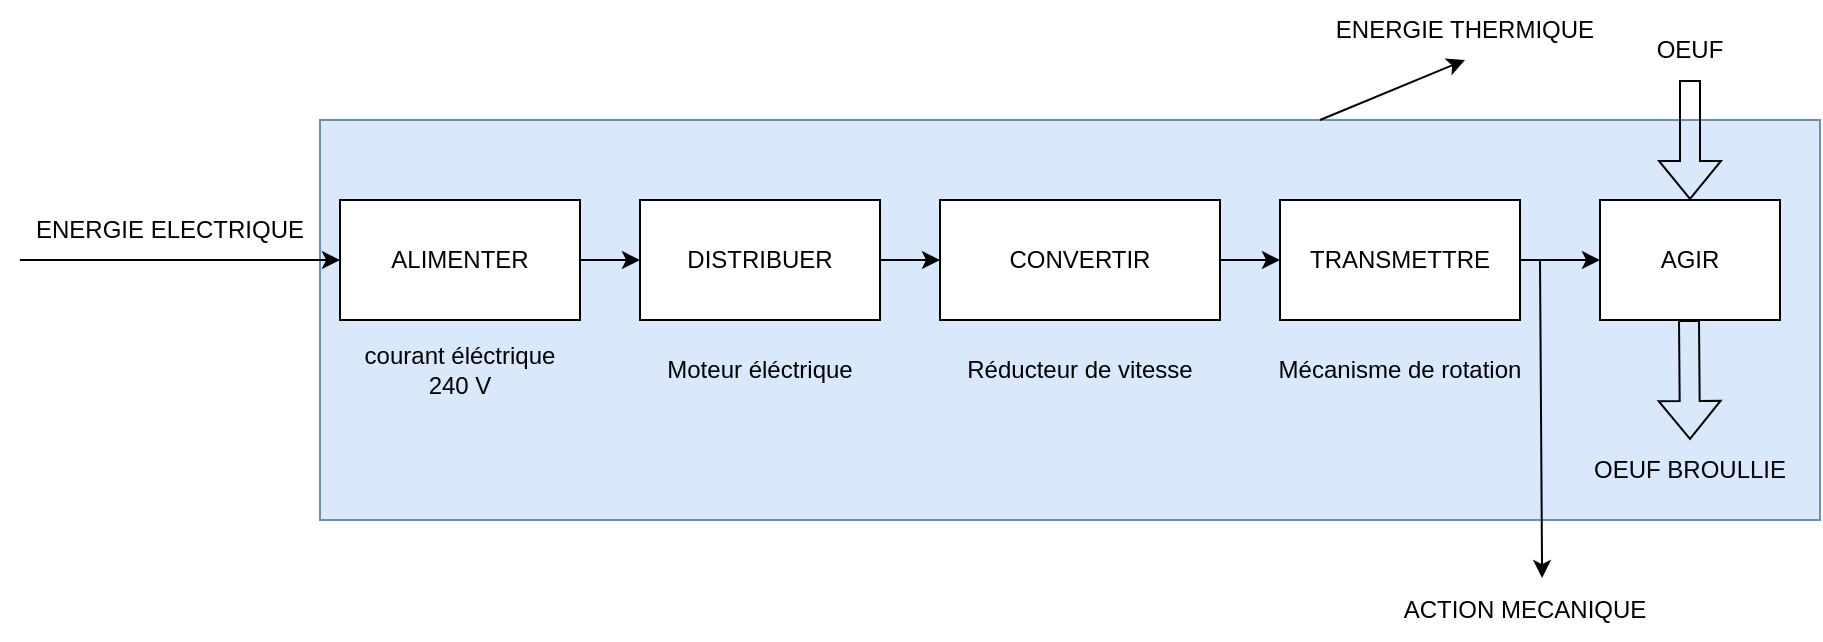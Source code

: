 <mxfile version="24.7.17">
  <diagram name="Page-1" id="aB7R8UUslmMWbTxOUo-9">
    <mxGraphModel dx="2493" dy="783" grid="1" gridSize="10" guides="1" tooltips="1" connect="1" arrows="1" fold="1" page="1" pageScale="1" pageWidth="827" pageHeight="1169" math="0" shadow="0">
      <root>
        <mxCell id="0" />
        <mxCell id="1" parent="0" />
        <mxCell id="vFz80GGjSzykPLV0MQeT-9" value="" style="rounded=0;whiteSpace=wrap;html=1;fillColor=#dae8fc;strokeColor=#6c8ebf;" vertex="1" parent="1">
          <mxGeometry x="10" y="190" width="750" height="200" as="geometry" />
        </mxCell>
        <mxCell id="vFz80GGjSzykPLV0MQeT-20" style="edgeStyle=orthogonalEdgeStyle;rounded=0;orthogonalLoop=1;jettySize=auto;html=1;exitX=1;exitY=0.5;exitDx=0;exitDy=0;entryX=0;entryY=0.5;entryDx=0;entryDy=0;" edge="1" parent="1" source="vFz80GGjSzykPLV0MQeT-1" target="vFz80GGjSzykPLV0MQeT-2">
          <mxGeometry relative="1" as="geometry" />
        </mxCell>
        <mxCell id="vFz80GGjSzykPLV0MQeT-1" value="ALIMENTER" style="rounded=0;whiteSpace=wrap;html=1;" vertex="1" parent="1">
          <mxGeometry x="20" y="230" width="120" height="60" as="geometry" />
        </mxCell>
        <mxCell id="vFz80GGjSzykPLV0MQeT-21" style="edgeStyle=orthogonalEdgeStyle;rounded=0;orthogonalLoop=1;jettySize=auto;html=1;exitX=1;exitY=0.5;exitDx=0;exitDy=0;entryX=0;entryY=0.5;entryDx=0;entryDy=0;" edge="1" parent="1" source="vFz80GGjSzykPLV0MQeT-2" target="vFz80GGjSzykPLV0MQeT-3">
          <mxGeometry relative="1" as="geometry" />
        </mxCell>
        <mxCell id="vFz80GGjSzykPLV0MQeT-2" value="DISTRIBUER" style="rounded=0;whiteSpace=wrap;html=1;" vertex="1" parent="1">
          <mxGeometry x="170" y="230" width="120" height="60" as="geometry" />
        </mxCell>
        <mxCell id="vFz80GGjSzykPLV0MQeT-22" style="edgeStyle=orthogonalEdgeStyle;rounded=0;orthogonalLoop=1;jettySize=auto;html=1;exitX=1;exitY=0.5;exitDx=0;exitDy=0;entryX=0;entryY=0.5;entryDx=0;entryDy=0;" edge="1" parent="1" source="vFz80GGjSzykPLV0MQeT-3" target="vFz80GGjSzykPLV0MQeT-5">
          <mxGeometry relative="1" as="geometry" />
        </mxCell>
        <mxCell id="vFz80GGjSzykPLV0MQeT-3" value="&lt;div&gt;CONVERTIR&lt;/div&gt;" style="rounded=0;whiteSpace=wrap;html=1;" vertex="1" parent="1">
          <mxGeometry x="320" y="230" width="140" height="60" as="geometry" />
        </mxCell>
        <mxCell id="vFz80GGjSzykPLV0MQeT-23" style="edgeStyle=orthogonalEdgeStyle;rounded=0;orthogonalLoop=1;jettySize=auto;html=1;exitX=1;exitY=0.5;exitDx=0;exitDy=0;entryX=0;entryY=0.5;entryDx=0;entryDy=0;" edge="1" parent="1" source="vFz80GGjSzykPLV0MQeT-5" target="vFz80GGjSzykPLV0MQeT-8">
          <mxGeometry relative="1" as="geometry" />
        </mxCell>
        <mxCell id="vFz80GGjSzykPLV0MQeT-5" value="TRANSMETTRE" style="rounded=0;whiteSpace=wrap;html=1;" vertex="1" parent="1">
          <mxGeometry x="490" y="230" width="120" height="60" as="geometry" />
        </mxCell>
        <mxCell id="vFz80GGjSzykPLV0MQeT-8" value="AGIR" style="rounded=0;whiteSpace=wrap;html=1;" vertex="1" parent="1">
          <mxGeometry x="650" y="230" width="90" height="60" as="geometry" />
        </mxCell>
        <mxCell id="vFz80GGjSzykPLV0MQeT-10" value="courant éléctrique&lt;div&gt;240 V&lt;/div&gt;" style="text;html=1;align=center;verticalAlign=middle;whiteSpace=wrap;rounded=0;" vertex="1" parent="1">
          <mxGeometry x="15" y="300" width="130" height="30" as="geometry" />
        </mxCell>
        <mxCell id="vFz80GGjSzykPLV0MQeT-11" value="Moteur éléctrique" style="text;html=1;align=center;verticalAlign=middle;whiteSpace=wrap;rounded=0;" vertex="1" parent="1">
          <mxGeometry x="165" y="300" width="130" height="30" as="geometry" />
        </mxCell>
        <mxCell id="vFz80GGjSzykPLV0MQeT-12" value="Réducteur de vitesse" style="text;html=1;align=center;verticalAlign=middle;whiteSpace=wrap;rounded=0;" vertex="1" parent="1">
          <mxGeometry x="325" y="300" width="130" height="30" as="geometry" />
        </mxCell>
        <mxCell id="vFz80GGjSzykPLV0MQeT-13" value="Mécanisme de rotation" style="text;html=1;align=center;verticalAlign=middle;whiteSpace=wrap;rounded=0;" vertex="1" parent="1">
          <mxGeometry x="485" y="300" width="130" height="30" as="geometry" />
        </mxCell>
        <mxCell id="vFz80GGjSzykPLV0MQeT-14" value="" style="shape=flexArrow;endArrow=classic;html=1;rounded=0;entryX=0.5;entryY=0;entryDx=0;entryDy=0;" edge="1" parent="1" target="vFz80GGjSzykPLV0MQeT-8">
          <mxGeometry width="50" height="50" relative="1" as="geometry">
            <mxPoint x="695" y="170" as="sourcePoint" />
            <mxPoint x="710" y="110" as="targetPoint" />
          </mxGeometry>
        </mxCell>
        <mxCell id="vFz80GGjSzykPLV0MQeT-15" value="OEUF" style="text;html=1;align=center;verticalAlign=middle;whiteSpace=wrap;rounded=0;" vertex="1" parent="1">
          <mxGeometry x="665" y="140" width="60" height="30" as="geometry" />
        </mxCell>
        <mxCell id="vFz80GGjSzykPLV0MQeT-16" value="OEUF BROULLIE" style="text;html=1;align=center;verticalAlign=middle;whiteSpace=wrap;rounded=0;" vertex="1" parent="1">
          <mxGeometry x="630" y="350" width="130" height="30" as="geometry" />
        </mxCell>
        <mxCell id="vFz80GGjSzykPLV0MQeT-17" value="" style="shape=flexArrow;endArrow=classic;html=1;rounded=0;" edge="1" parent="1">
          <mxGeometry width="50" height="50" relative="1" as="geometry">
            <mxPoint x="694.5" y="290" as="sourcePoint" />
            <mxPoint x="695" y="350" as="targetPoint" />
          </mxGeometry>
        </mxCell>
        <mxCell id="vFz80GGjSzykPLV0MQeT-25" value="" style="endArrow=classic;html=1;rounded=0;" edge="1" parent="1">
          <mxGeometry width="50" height="50" relative="1" as="geometry">
            <mxPoint x="-140" y="260" as="sourcePoint" />
            <mxPoint x="20" y="260" as="targetPoint" />
          </mxGeometry>
        </mxCell>
        <mxCell id="vFz80GGjSzykPLV0MQeT-27" value="ENERGIE ELECTRIQUE" style="text;html=1;align=center;verticalAlign=middle;whiteSpace=wrap;rounded=0;" vertex="1" parent="1">
          <mxGeometry x="-150" y="230" width="170" height="30" as="geometry" />
        </mxCell>
        <mxCell id="vFz80GGjSzykPLV0MQeT-30" value="" style="endArrow=classic;html=1;rounded=0;entryX=0.5;entryY=1;entryDx=0;entryDy=0;" edge="1" parent="1" target="vFz80GGjSzykPLV0MQeT-31">
          <mxGeometry width="50" height="50" relative="1" as="geometry">
            <mxPoint x="510" y="190" as="sourcePoint" />
            <mxPoint x="560" y="140" as="targetPoint" />
          </mxGeometry>
        </mxCell>
        <mxCell id="vFz80GGjSzykPLV0MQeT-31" value="ENERGIE THERMIQUE" style="text;html=1;align=center;verticalAlign=middle;whiteSpace=wrap;rounded=0;" vertex="1" parent="1">
          <mxGeometry x="510" y="130" width="145" height="30" as="geometry" />
        </mxCell>
        <mxCell id="vFz80GGjSzykPLV0MQeT-33" value="ACTION MECANIQUE" style="text;html=1;align=center;verticalAlign=middle;whiteSpace=wrap;rounded=0;" vertex="1" parent="1">
          <mxGeometry x="540" y="420" width="145" height="30" as="geometry" />
        </mxCell>
        <mxCell id="vFz80GGjSzykPLV0MQeT-34" value="" style="endArrow=classic;html=1;rounded=0;entryX=0.559;entryY=-0.033;entryDx=0;entryDy=0;entryPerimeter=0;" edge="1" parent="1" target="vFz80GGjSzykPLV0MQeT-33">
          <mxGeometry width="50" height="50" relative="1" as="geometry">
            <mxPoint x="620" y="260" as="sourcePoint" />
            <mxPoint x="693" y="230" as="targetPoint" />
          </mxGeometry>
        </mxCell>
      </root>
    </mxGraphModel>
  </diagram>
</mxfile>
